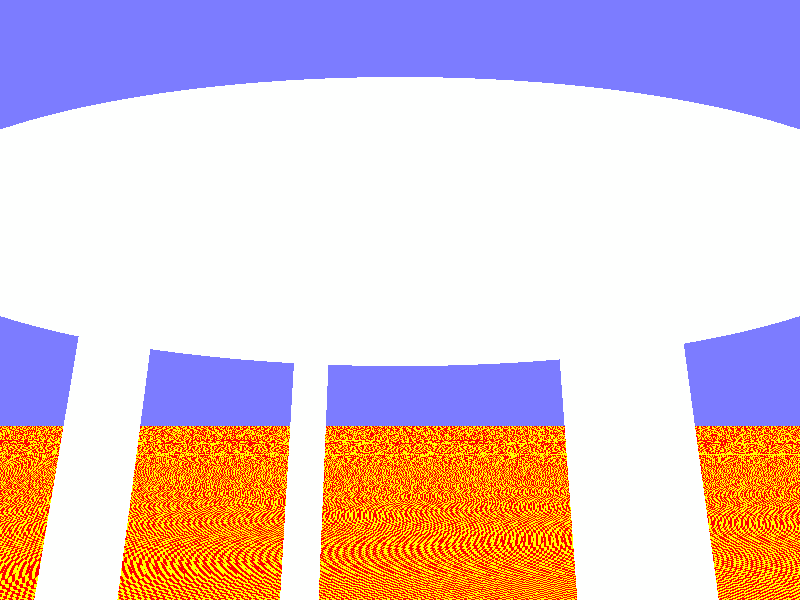 #version 3.7;
#include "colors.inc"
#include "glass.inc"


#declare T_Foot = lathe {
  cubic_spline
  9, 
  <1, 0>,   
  <1, 3>,   
  <1.5, 4>,   
  <1, 5>, 
  <2, 6>,   
  <1, 7>,
  <2.5,8>,
  <1,9>,
  <1,11>
  texture {
    pigment { color rgb <1, 1, 1> }
  }
  finish {
    ambient 0.1
    diffuse 0.9
  }
}

#declare T_LegPole = cylinder {
    <0, 0, 0>, <0, 40, 1>, 1 
}

#declare T_Top = cylinder {
  <0,0,0>,
  <0,1,0>,
  15
}


////Matériaux
#declare M_Glass = material {
  texture{
    pigment {White*.99+Green*.01 filter 0.999}
    normal {bumps .1 scale .5}
    finish {
      diffuse 0
      ambient 0
      specular 0.01
      roughness 0.005
      reflection {0.04, .9 fresnel}
      conserve_energy
    }
  }
  interior {ior 2.4 fade_distance 0.2 fade_power 1000 fade_color rgb<0,0.1,0.05>}
}

////Habillage
#declare GT_Top = object{
  T_Top
  material{M_Glass}
}
#declare GT_LegPole = object {
  T_LegPole
  material{M_Glass}
}
#declare GT_Foot = object {
  T_Foot
  material{M_Glass}
}

///Assemblage
#declare GT_Leg = union {
  object {GT_Foot}
  object {GT_LegPole translate <0, 9, 0> }
} 

#declare GlassTable = union {
  object{GT_Top scale<0,0.2,0> translate<0,49,0>}
  object{GT_Leg translate<-7.5,0,-7.5>}
  object{GT_Leg translate<-7.5,0,7.5>}
  object{GT_Leg translate <7.5,0,-7.5>}
  object{GT_Leg translate <7.5,0,7.5>}
}

object{GlassTable}


background{
    <0.2,0.2,1>
}

plane {
    <0,-5,0>, 0
    pigment {
        checker Red Yellow
    }
}

camera{ right x * image_width/image_height
    up y * 1
    location <5,45,-20>
    look_at <0,50,0>
    angle 75
}
light_source{ 
    <-6,3,-6>
    rgb 0.7 
}
light_source{
  <5,30,10>
  rgb 0.7

}
global_settings{
  //radiosity{}
}